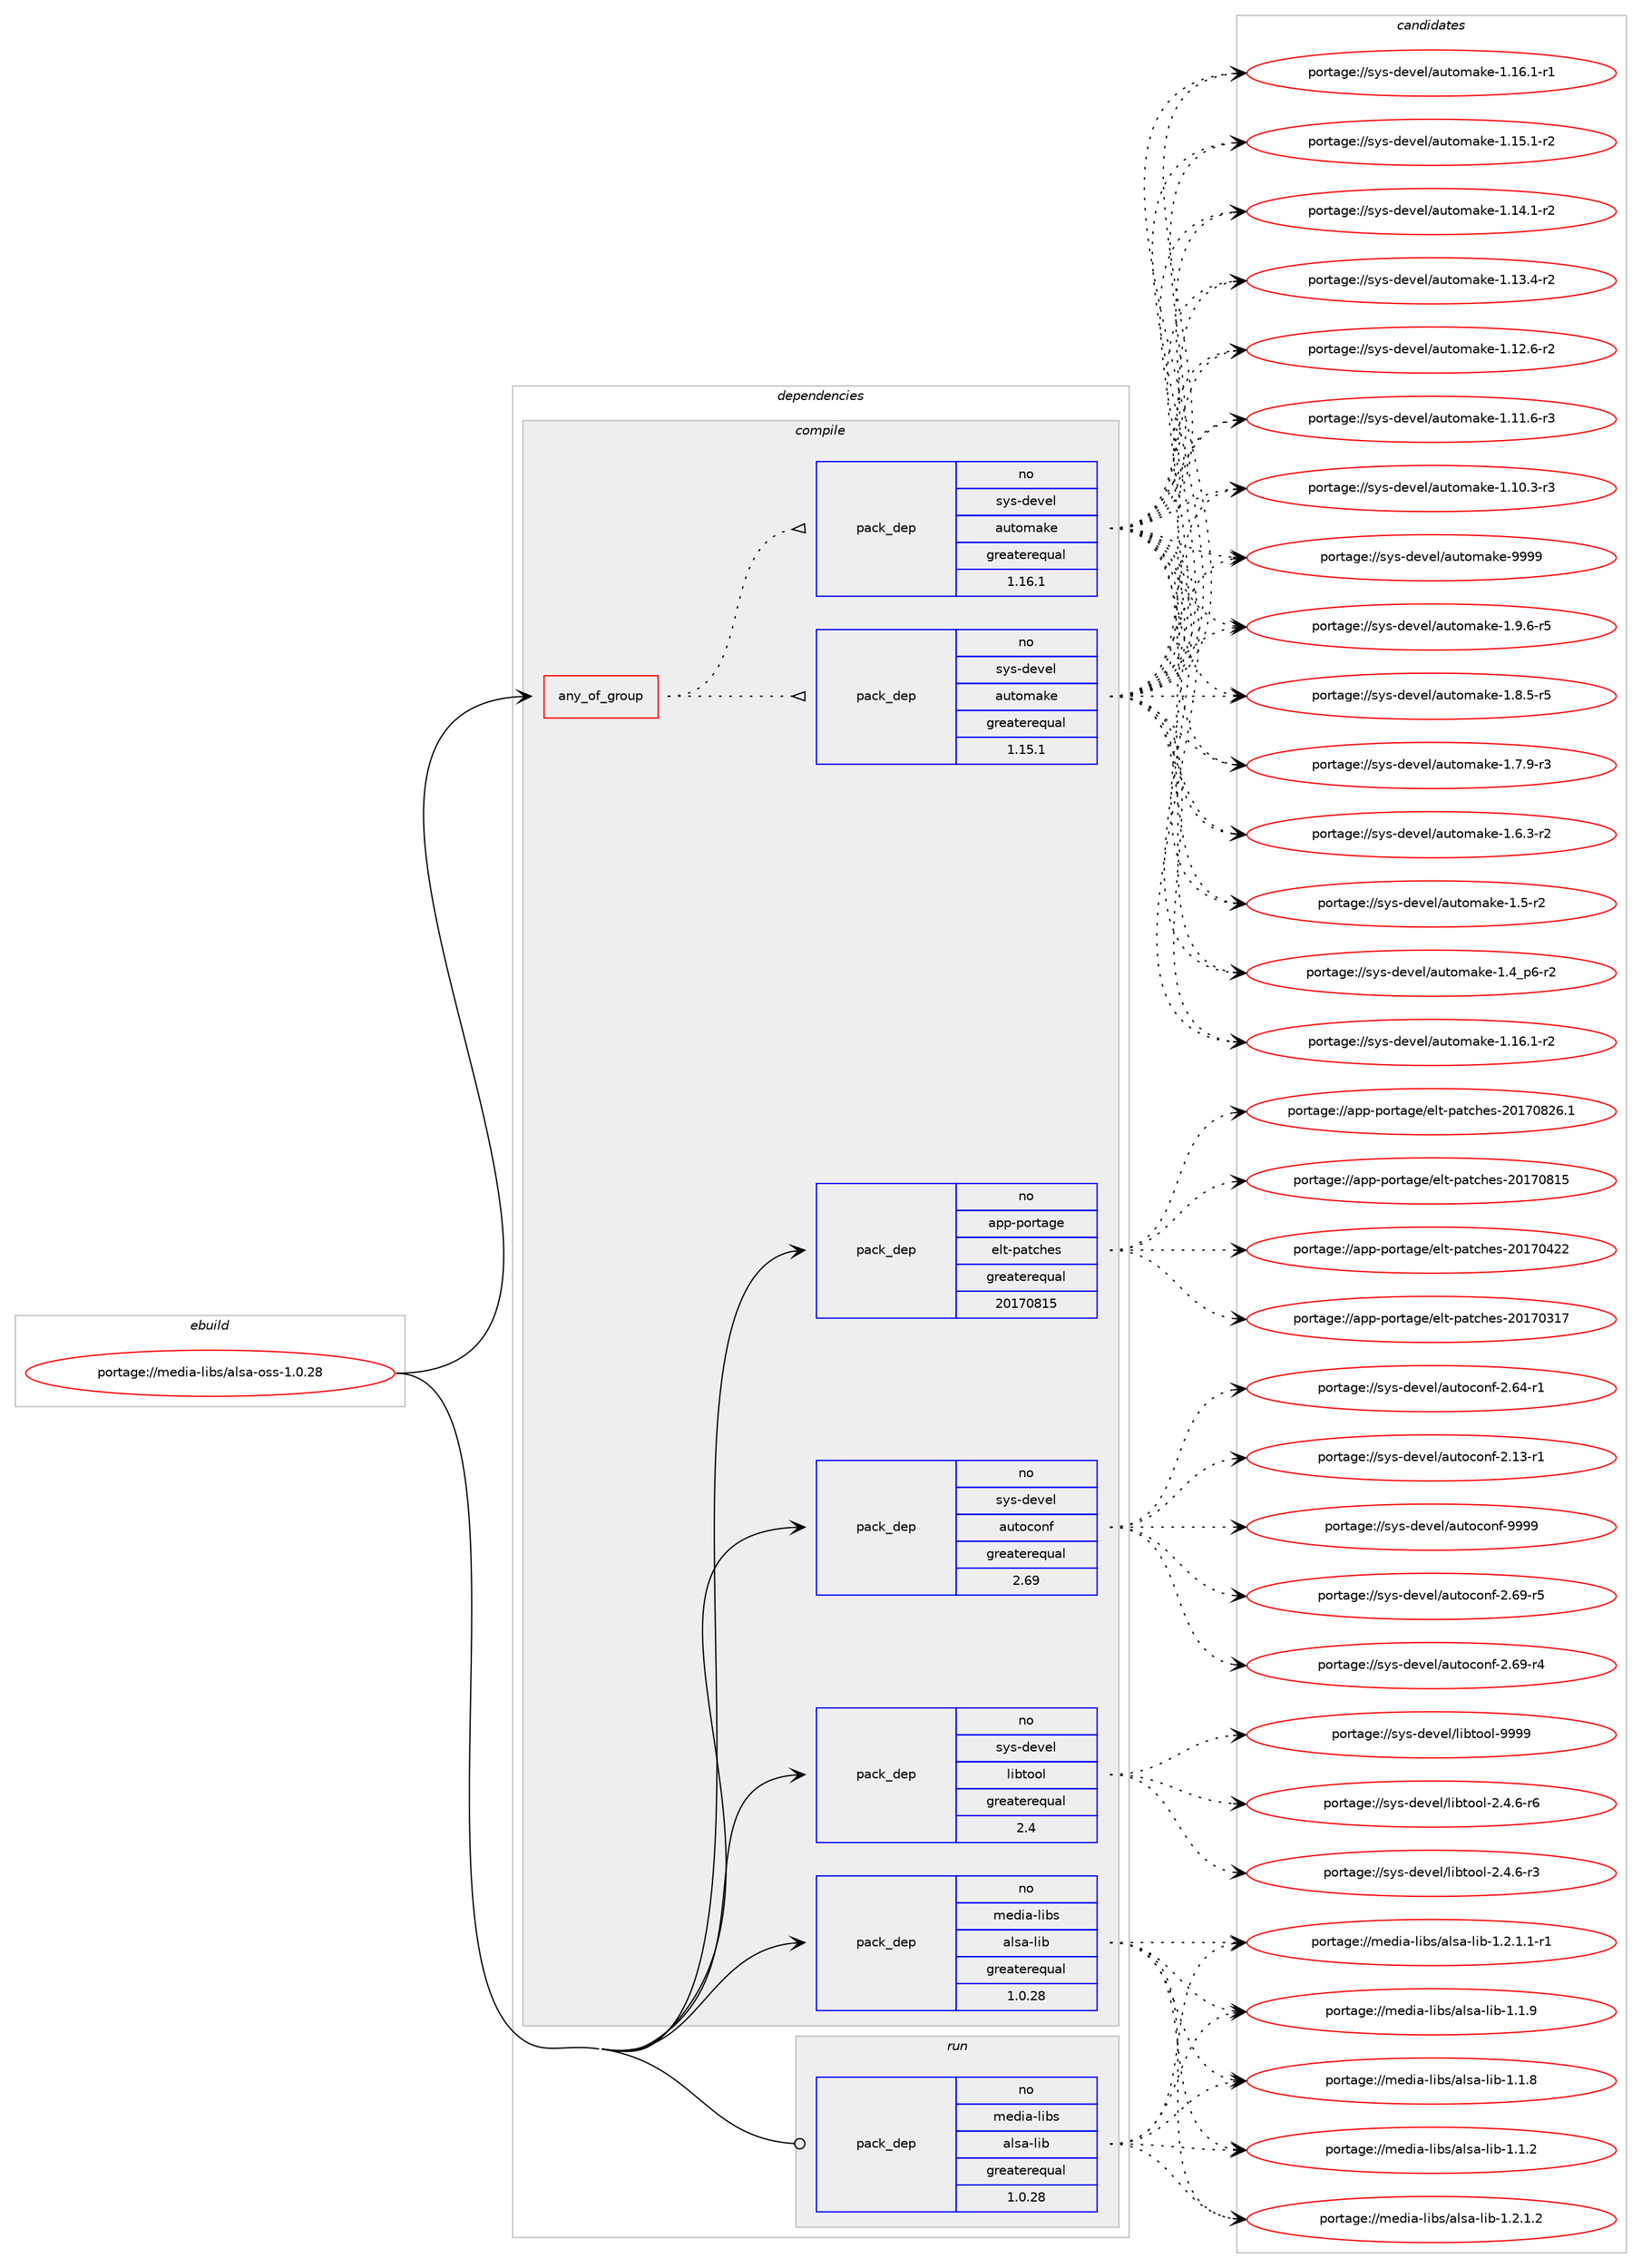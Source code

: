 digraph prolog {

# *************
# Graph options
# *************

newrank=true;
concentrate=true;
compound=true;
graph [rankdir=LR,fontname=Helvetica,fontsize=10,ranksep=1.5];#, ranksep=2.5, nodesep=0.2];
edge  [arrowhead=vee];
node  [fontname=Helvetica,fontsize=10];

# **********
# The ebuild
# **********

subgraph cluster_leftcol {
color=gray;
label=<<i>ebuild</i>>;
id [label="portage://media-libs/alsa-oss-1.0.28", color=red, width=4, href="../media-libs/alsa-oss-1.0.28.svg"];
}

# ****************
# The dependencies
# ****************

subgraph cluster_midcol {
color=gray;
label=<<i>dependencies</i>>;
subgraph cluster_compile {
fillcolor="#eeeeee";
style=filled;
label=<<i>compile</i>>;
subgraph any3186 {
dependency216406 [label=<<TABLE BORDER="0" CELLBORDER="1" CELLSPACING="0" CELLPADDING="4"><TR><TD CELLPADDING="10">any_of_group</TD></TR></TABLE>>, shape=none, color=red];subgraph pack163308 {
dependency216407 [label=<<TABLE BORDER="0" CELLBORDER="1" CELLSPACING="0" CELLPADDING="4" WIDTH="220"><TR><TD ROWSPAN="6" CELLPADDING="30">pack_dep</TD></TR><TR><TD WIDTH="110">no</TD></TR><TR><TD>sys-devel</TD></TR><TR><TD>automake</TD></TR><TR><TD>greaterequal</TD></TR><TR><TD>1.16.1</TD></TR></TABLE>>, shape=none, color=blue];
}
dependency216406:e -> dependency216407:w [weight=20,style="dotted",arrowhead="oinv"];
subgraph pack163309 {
dependency216408 [label=<<TABLE BORDER="0" CELLBORDER="1" CELLSPACING="0" CELLPADDING="4" WIDTH="220"><TR><TD ROWSPAN="6" CELLPADDING="30">pack_dep</TD></TR><TR><TD WIDTH="110">no</TD></TR><TR><TD>sys-devel</TD></TR><TR><TD>automake</TD></TR><TR><TD>greaterequal</TD></TR><TR><TD>1.15.1</TD></TR></TABLE>>, shape=none, color=blue];
}
dependency216406:e -> dependency216408:w [weight=20,style="dotted",arrowhead="oinv"];
}
id:e -> dependency216406:w [weight=20,style="solid",arrowhead="vee"];
subgraph pack163310 {
dependency216409 [label=<<TABLE BORDER="0" CELLBORDER="1" CELLSPACING="0" CELLPADDING="4" WIDTH="220"><TR><TD ROWSPAN="6" CELLPADDING="30">pack_dep</TD></TR><TR><TD WIDTH="110">no</TD></TR><TR><TD>app-portage</TD></TR><TR><TD>elt-patches</TD></TR><TR><TD>greaterequal</TD></TR><TR><TD>20170815</TD></TR></TABLE>>, shape=none, color=blue];
}
id:e -> dependency216409:w [weight=20,style="solid",arrowhead="vee"];
subgraph pack163311 {
dependency216410 [label=<<TABLE BORDER="0" CELLBORDER="1" CELLSPACING="0" CELLPADDING="4" WIDTH="220"><TR><TD ROWSPAN="6" CELLPADDING="30">pack_dep</TD></TR><TR><TD WIDTH="110">no</TD></TR><TR><TD>media-libs</TD></TR><TR><TD>alsa-lib</TD></TR><TR><TD>greaterequal</TD></TR><TR><TD>1.0.28</TD></TR></TABLE>>, shape=none, color=blue];
}
id:e -> dependency216410:w [weight=20,style="solid",arrowhead="vee"];
subgraph pack163312 {
dependency216411 [label=<<TABLE BORDER="0" CELLBORDER="1" CELLSPACING="0" CELLPADDING="4" WIDTH="220"><TR><TD ROWSPAN="6" CELLPADDING="30">pack_dep</TD></TR><TR><TD WIDTH="110">no</TD></TR><TR><TD>sys-devel</TD></TR><TR><TD>autoconf</TD></TR><TR><TD>greaterequal</TD></TR><TR><TD>2.69</TD></TR></TABLE>>, shape=none, color=blue];
}
id:e -> dependency216411:w [weight=20,style="solid",arrowhead="vee"];
subgraph pack163313 {
dependency216412 [label=<<TABLE BORDER="0" CELLBORDER="1" CELLSPACING="0" CELLPADDING="4" WIDTH="220"><TR><TD ROWSPAN="6" CELLPADDING="30">pack_dep</TD></TR><TR><TD WIDTH="110">no</TD></TR><TR><TD>sys-devel</TD></TR><TR><TD>libtool</TD></TR><TR><TD>greaterequal</TD></TR><TR><TD>2.4</TD></TR></TABLE>>, shape=none, color=blue];
}
id:e -> dependency216412:w [weight=20,style="solid",arrowhead="vee"];
}
subgraph cluster_compileandrun {
fillcolor="#eeeeee";
style=filled;
label=<<i>compile and run</i>>;
}
subgraph cluster_run {
fillcolor="#eeeeee";
style=filled;
label=<<i>run</i>>;
subgraph pack163314 {
dependency216413 [label=<<TABLE BORDER="0" CELLBORDER="1" CELLSPACING="0" CELLPADDING="4" WIDTH="220"><TR><TD ROWSPAN="6" CELLPADDING="30">pack_dep</TD></TR><TR><TD WIDTH="110">no</TD></TR><TR><TD>media-libs</TD></TR><TR><TD>alsa-lib</TD></TR><TR><TD>greaterequal</TD></TR><TR><TD>1.0.28</TD></TR></TABLE>>, shape=none, color=blue];
}
id:e -> dependency216413:w [weight=20,style="solid",arrowhead="odot"];
}
}

# **************
# The candidates
# **************

subgraph cluster_choices {
rank=same;
color=gray;
label=<<i>candidates</i>>;

subgraph choice163308 {
color=black;
nodesep=1;
choice115121115451001011181011084797117116111109971071014557575757 [label="portage://sys-devel/automake-9999", color=red, width=4,href="../sys-devel/automake-9999.svg"];
choice115121115451001011181011084797117116111109971071014549465746544511453 [label="portage://sys-devel/automake-1.9.6-r5", color=red, width=4,href="../sys-devel/automake-1.9.6-r5.svg"];
choice115121115451001011181011084797117116111109971071014549465646534511453 [label="portage://sys-devel/automake-1.8.5-r5", color=red, width=4,href="../sys-devel/automake-1.8.5-r5.svg"];
choice115121115451001011181011084797117116111109971071014549465546574511451 [label="portage://sys-devel/automake-1.7.9-r3", color=red, width=4,href="../sys-devel/automake-1.7.9-r3.svg"];
choice115121115451001011181011084797117116111109971071014549465446514511450 [label="portage://sys-devel/automake-1.6.3-r2", color=red, width=4,href="../sys-devel/automake-1.6.3-r2.svg"];
choice11512111545100101118101108479711711611110997107101454946534511450 [label="portage://sys-devel/automake-1.5-r2", color=red, width=4,href="../sys-devel/automake-1.5-r2.svg"];
choice115121115451001011181011084797117116111109971071014549465295112544511450 [label="portage://sys-devel/automake-1.4_p6-r2", color=red, width=4,href="../sys-devel/automake-1.4_p6-r2.svg"];
choice11512111545100101118101108479711711611110997107101454946495446494511450 [label="portage://sys-devel/automake-1.16.1-r2", color=red, width=4,href="../sys-devel/automake-1.16.1-r2.svg"];
choice11512111545100101118101108479711711611110997107101454946495446494511449 [label="portage://sys-devel/automake-1.16.1-r1", color=red, width=4,href="../sys-devel/automake-1.16.1-r1.svg"];
choice11512111545100101118101108479711711611110997107101454946495346494511450 [label="portage://sys-devel/automake-1.15.1-r2", color=red, width=4,href="../sys-devel/automake-1.15.1-r2.svg"];
choice11512111545100101118101108479711711611110997107101454946495246494511450 [label="portage://sys-devel/automake-1.14.1-r2", color=red, width=4,href="../sys-devel/automake-1.14.1-r2.svg"];
choice11512111545100101118101108479711711611110997107101454946495146524511450 [label="portage://sys-devel/automake-1.13.4-r2", color=red, width=4,href="../sys-devel/automake-1.13.4-r2.svg"];
choice11512111545100101118101108479711711611110997107101454946495046544511450 [label="portage://sys-devel/automake-1.12.6-r2", color=red, width=4,href="../sys-devel/automake-1.12.6-r2.svg"];
choice11512111545100101118101108479711711611110997107101454946494946544511451 [label="portage://sys-devel/automake-1.11.6-r3", color=red, width=4,href="../sys-devel/automake-1.11.6-r3.svg"];
choice11512111545100101118101108479711711611110997107101454946494846514511451 [label="portage://sys-devel/automake-1.10.3-r3", color=red, width=4,href="../sys-devel/automake-1.10.3-r3.svg"];
dependency216407:e -> choice115121115451001011181011084797117116111109971071014557575757:w [style=dotted,weight="100"];
dependency216407:e -> choice115121115451001011181011084797117116111109971071014549465746544511453:w [style=dotted,weight="100"];
dependency216407:e -> choice115121115451001011181011084797117116111109971071014549465646534511453:w [style=dotted,weight="100"];
dependency216407:e -> choice115121115451001011181011084797117116111109971071014549465546574511451:w [style=dotted,weight="100"];
dependency216407:e -> choice115121115451001011181011084797117116111109971071014549465446514511450:w [style=dotted,weight="100"];
dependency216407:e -> choice11512111545100101118101108479711711611110997107101454946534511450:w [style=dotted,weight="100"];
dependency216407:e -> choice115121115451001011181011084797117116111109971071014549465295112544511450:w [style=dotted,weight="100"];
dependency216407:e -> choice11512111545100101118101108479711711611110997107101454946495446494511450:w [style=dotted,weight="100"];
dependency216407:e -> choice11512111545100101118101108479711711611110997107101454946495446494511449:w [style=dotted,weight="100"];
dependency216407:e -> choice11512111545100101118101108479711711611110997107101454946495346494511450:w [style=dotted,weight="100"];
dependency216407:e -> choice11512111545100101118101108479711711611110997107101454946495246494511450:w [style=dotted,weight="100"];
dependency216407:e -> choice11512111545100101118101108479711711611110997107101454946495146524511450:w [style=dotted,weight="100"];
dependency216407:e -> choice11512111545100101118101108479711711611110997107101454946495046544511450:w [style=dotted,weight="100"];
dependency216407:e -> choice11512111545100101118101108479711711611110997107101454946494946544511451:w [style=dotted,weight="100"];
dependency216407:e -> choice11512111545100101118101108479711711611110997107101454946494846514511451:w [style=dotted,weight="100"];
}
subgraph choice163309 {
color=black;
nodesep=1;
choice115121115451001011181011084797117116111109971071014557575757 [label="portage://sys-devel/automake-9999", color=red, width=4,href="../sys-devel/automake-9999.svg"];
choice115121115451001011181011084797117116111109971071014549465746544511453 [label="portage://sys-devel/automake-1.9.6-r5", color=red, width=4,href="../sys-devel/automake-1.9.6-r5.svg"];
choice115121115451001011181011084797117116111109971071014549465646534511453 [label="portage://sys-devel/automake-1.8.5-r5", color=red, width=4,href="../sys-devel/automake-1.8.5-r5.svg"];
choice115121115451001011181011084797117116111109971071014549465546574511451 [label="portage://sys-devel/automake-1.7.9-r3", color=red, width=4,href="../sys-devel/automake-1.7.9-r3.svg"];
choice115121115451001011181011084797117116111109971071014549465446514511450 [label="portage://sys-devel/automake-1.6.3-r2", color=red, width=4,href="../sys-devel/automake-1.6.3-r2.svg"];
choice11512111545100101118101108479711711611110997107101454946534511450 [label="portage://sys-devel/automake-1.5-r2", color=red, width=4,href="../sys-devel/automake-1.5-r2.svg"];
choice115121115451001011181011084797117116111109971071014549465295112544511450 [label="portage://sys-devel/automake-1.4_p6-r2", color=red, width=4,href="../sys-devel/automake-1.4_p6-r2.svg"];
choice11512111545100101118101108479711711611110997107101454946495446494511450 [label="portage://sys-devel/automake-1.16.1-r2", color=red, width=4,href="../sys-devel/automake-1.16.1-r2.svg"];
choice11512111545100101118101108479711711611110997107101454946495446494511449 [label="portage://sys-devel/automake-1.16.1-r1", color=red, width=4,href="../sys-devel/automake-1.16.1-r1.svg"];
choice11512111545100101118101108479711711611110997107101454946495346494511450 [label="portage://sys-devel/automake-1.15.1-r2", color=red, width=4,href="../sys-devel/automake-1.15.1-r2.svg"];
choice11512111545100101118101108479711711611110997107101454946495246494511450 [label="portage://sys-devel/automake-1.14.1-r2", color=red, width=4,href="../sys-devel/automake-1.14.1-r2.svg"];
choice11512111545100101118101108479711711611110997107101454946495146524511450 [label="portage://sys-devel/automake-1.13.4-r2", color=red, width=4,href="../sys-devel/automake-1.13.4-r2.svg"];
choice11512111545100101118101108479711711611110997107101454946495046544511450 [label="portage://sys-devel/automake-1.12.6-r2", color=red, width=4,href="../sys-devel/automake-1.12.6-r2.svg"];
choice11512111545100101118101108479711711611110997107101454946494946544511451 [label="portage://sys-devel/automake-1.11.6-r3", color=red, width=4,href="../sys-devel/automake-1.11.6-r3.svg"];
choice11512111545100101118101108479711711611110997107101454946494846514511451 [label="portage://sys-devel/automake-1.10.3-r3", color=red, width=4,href="../sys-devel/automake-1.10.3-r3.svg"];
dependency216408:e -> choice115121115451001011181011084797117116111109971071014557575757:w [style=dotted,weight="100"];
dependency216408:e -> choice115121115451001011181011084797117116111109971071014549465746544511453:w [style=dotted,weight="100"];
dependency216408:e -> choice115121115451001011181011084797117116111109971071014549465646534511453:w [style=dotted,weight="100"];
dependency216408:e -> choice115121115451001011181011084797117116111109971071014549465546574511451:w [style=dotted,weight="100"];
dependency216408:e -> choice115121115451001011181011084797117116111109971071014549465446514511450:w [style=dotted,weight="100"];
dependency216408:e -> choice11512111545100101118101108479711711611110997107101454946534511450:w [style=dotted,weight="100"];
dependency216408:e -> choice115121115451001011181011084797117116111109971071014549465295112544511450:w [style=dotted,weight="100"];
dependency216408:e -> choice11512111545100101118101108479711711611110997107101454946495446494511450:w [style=dotted,weight="100"];
dependency216408:e -> choice11512111545100101118101108479711711611110997107101454946495446494511449:w [style=dotted,weight="100"];
dependency216408:e -> choice11512111545100101118101108479711711611110997107101454946495346494511450:w [style=dotted,weight="100"];
dependency216408:e -> choice11512111545100101118101108479711711611110997107101454946495246494511450:w [style=dotted,weight="100"];
dependency216408:e -> choice11512111545100101118101108479711711611110997107101454946495146524511450:w [style=dotted,weight="100"];
dependency216408:e -> choice11512111545100101118101108479711711611110997107101454946495046544511450:w [style=dotted,weight="100"];
dependency216408:e -> choice11512111545100101118101108479711711611110997107101454946494946544511451:w [style=dotted,weight="100"];
dependency216408:e -> choice11512111545100101118101108479711711611110997107101454946494846514511451:w [style=dotted,weight="100"];
}
subgraph choice163310 {
color=black;
nodesep=1;
choice971121124511211111411697103101471011081164511297116991041011154550484955485650544649 [label="portage://app-portage/elt-patches-20170826.1", color=red, width=4,href="../app-portage/elt-patches-20170826.1.svg"];
choice97112112451121111141169710310147101108116451129711699104101115455048495548564953 [label="portage://app-portage/elt-patches-20170815", color=red, width=4,href="../app-portage/elt-patches-20170815.svg"];
choice97112112451121111141169710310147101108116451129711699104101115455048495548525050 [label="portage://app-portage/elt-patches-20170422", color=red, width=4,href="../app-portage/elt-patches-20170422.svg"];
choice97112112451121111141169710310147101108116451129711699104101115455048495548514955 [label="portage://app-portage/elt-patches-20170317", color=red, width=4,href="../app-portage/elt-patches-20170317.svg"];
dependency216409:e -> choice971121124511211111411697103101471011081164511297116991041011154550484955485650544649:w [style=dotted,weight="100"];
dependency216409:e -> choice97112112451121111141169710310147101108116451129711699104101115455048495548564953:w [style=dotted,weight="100"];
dependency216409:e -> choice97112112451121111141169710310147101108116451129711699104101115455048495548525050:w [style=dotted,weight="100"];
dependency216409:e -> choice97112112451121111141169710310147101108116451129711699104101115455048495548514955:w [style=dotted,weight="100"];
}
subgraph choice163311 {
color=black;
nodesep=1;
choice10910110010597451081059811547971081159745108105984549465046494650 [label="portage://media-libs/alsa-lib-1.2.1.2", color=red, width=4,href="../media-libs/alsa-lib-1.2.1.2.svg"];
choice109101100105974510810598115479710811597451081059845494650464946494511449 [label="portage://media-libs/alsa-lib-1.2.1.1-r1", color=red, width=4,href="../media-libs/alsa-lib-1.2.1.1-r1.svg"];
choice1091011001059745108105981154797108115974510810598454946494657 [label="portage://media-libs/alsa-lib-1.1.9", color=red, width=4,href="../media-libs/alsa-lib-1.1.9.svg"];
choice1091011001059745108105981154797108115974510810598454946494656 [label="portage://media-libs/alsa-lib-1.1.8", color=red, width=4,href="../media-libs/alsa-lib-1.1.8.svg"];
choice1091011001059745108105981154797108115974510810598454946494650 [label="portage://media-libs/alsa-lib-1.1.2", color=red, width=4,href="../media-libs/alsa-lib-1.1.2.svg"];
dependency216410:e -> choice10910110010597451081059811547971081159745108105984549465046494650:w [style=dotted,weight="100"];
dependency216410:e -> choice109101100105974510810598115479710811597451081059845494650464946494511449:w [style=dotted,weight="100"];
dependency216410:e -> choice1091011001059745108105981154797108115974510810598454946494657:w [style=dotted,weight="100"];
dependency216410:e -> choice1091011001059745108105981154797108115974510810598454946494656:w [style=dotted,weight="100"];
dependency216410:e -> choice1091011001059745108105981154797108115974510810598454946494650:w [style=dotted,weight="100"];
}
subgraph choice163312 {
color=black;
nodesep=1;
choice115121115451001011181011084797117116111991111101024557575757 [label="portage://sys-devel/autoconf-9999", color=red, width=4,href="../sys-devel/autoconf-9999.svg"];
choice1151211154510010111810110847971171161119911111010245504654574511453 [label="portage://sys-devel/autoconf-2.69-r5", color=red, width=4,href="../sys-devel/autoconf-2.69-r5.svg"];
choice1151211154510010111810110847971171161119911111010245504654574511452 [label="portage://sys-devel/autoconf-2.69-r4", color=red, width=4,href="../sys-devel/autoconf-2.69-r4.svg"];
choice1151211154510010111810110847971171161119911111010245504654524511449 [label="portage://sys-devel/autoconf-2.64-r1", color=red, width=4,href="../sys-devel/autoconf-2.64-r1.svg"];
choice1151211154510010111810110847971171161119911111010245504649514511449 [label="portage://sys-devel/autoconf-2.13-r1", color=red, width=4,href="../sys-devel/autoconf-2.13-r1.svg"];
dependency216411:e -> choice115121115451001011181011084797117116111991111101024557575757:w [style=dotted,weight="100"];
dependency216411:e -> choice1151211154510010111810110847971171161119911111010245504654574511453:w [style=dotted,weight="100"];
dependency216411:e -> choice1151211154510010111810110847971171161119911111010245504654574511452:w [style=dotted,weight="100"];
dependency216411:e -> choice1151211154510010111810110847971171161119911111010245504654524511449:w [style=dotted,weight="100"];
dependency216411:e -> choice1151211154510010111810110847971171161119911111010245504649514511449:w [style=dotted,weight="100"];
}
subgraph choice163313 {
color=black;
nodesep=1;
choice1151211154510010111810110847108105981161111111084557575757 [label="portage://sys-devel/libtool-9999", color=red, width=4,href="../sys-devel/libtool-9999.svg"];
choice1151211154510010111810110847108105981161111111084550465246544511454 [label="portage://sys-devel/libtool-2.4.6-r6", color=red, width=4,href="../sys-devel/libtool-2.4.6-r6.svg"];
choice1151211154510010111810110847108105981161111111084550465246544511451 [label="portage://sys-devel/libtool-2.4.6-r3", color=red, width=4,href="../sys-devel/libtool-2.4.6-r3.svg"];
dependency216412:e -> choice1151211154510010111810110847108105981161111111084557575757:w [style=dotted,weight="100"];
dependency216412:e -> choice1151211154510010111810110847108105981161111111084550465246544511454:w [style=dotted,weight="100"];
dependency216412:e -> choice1151211154510010111810110847108105981161111111084550465246544511451:w [style=dotted,weight="100"];
}
subgraph choice163314 {
color=black;
nodesep=1;
choice10910110010597451081059811547971081159745108105984549465046494650 [label="portage://media-libs/alsa-lib-1.2.1.2", color=red, width=4,href="../media-libs/alsa-lib-1.2.1.2.svg"];
choice109101100105974510810598115479710811597451081059845494650464946494511449 [label="portage://media-libs/alsa-lib-1.2.1.1-r1", color=red, width=4,href="../media-libs/alsa-lib-1.2.1.1-r1.svg"];
choice1091011001059745108105981154797108115974510810598454946494657 [label="portage://media-libs/alsa-lib-1.1.9", color=red, width=4,href="../media-libs/alsa-lib-1.1.9.svg"];
choice1091011001059745108105981154797108115974510810598454946494656 [label="portage://media-libs/alsa-lib-1.1.8", color=red, width=4,href="../media-libs/alsa-lib-1.1.8.svg"];
choice1091011001059745108105981154797108115974510810598454946494650 [label="portage://media-libs/alsa-lib-1.1.2", color=red, width=4,href="../media-libs/alsa-lib-1.1.2.svg"];
dependency216413:e -> choice10910110010597451081059811547971081159745108105984549465046494650:w [style=dotted,weight="100"];
dependency216413:e -> choice109101100105974510810598115479710811597451081059845494650464946494511449:w [style=dotted,weight="100"];
dependency216413:e -> choice1091011001059745108105981154797108115974510810598454946494657:w [style=dotted,weight="100"];
dependency216413:e -> choice1091011001059745108105981154797108115974510810598454946494656:w [style=dotted,weight="100"];
dependency216413:e -> choice1091011001059745108105981154797108115974510810598454946494650:w [style=dotted,weight="100"];
}
}

}
